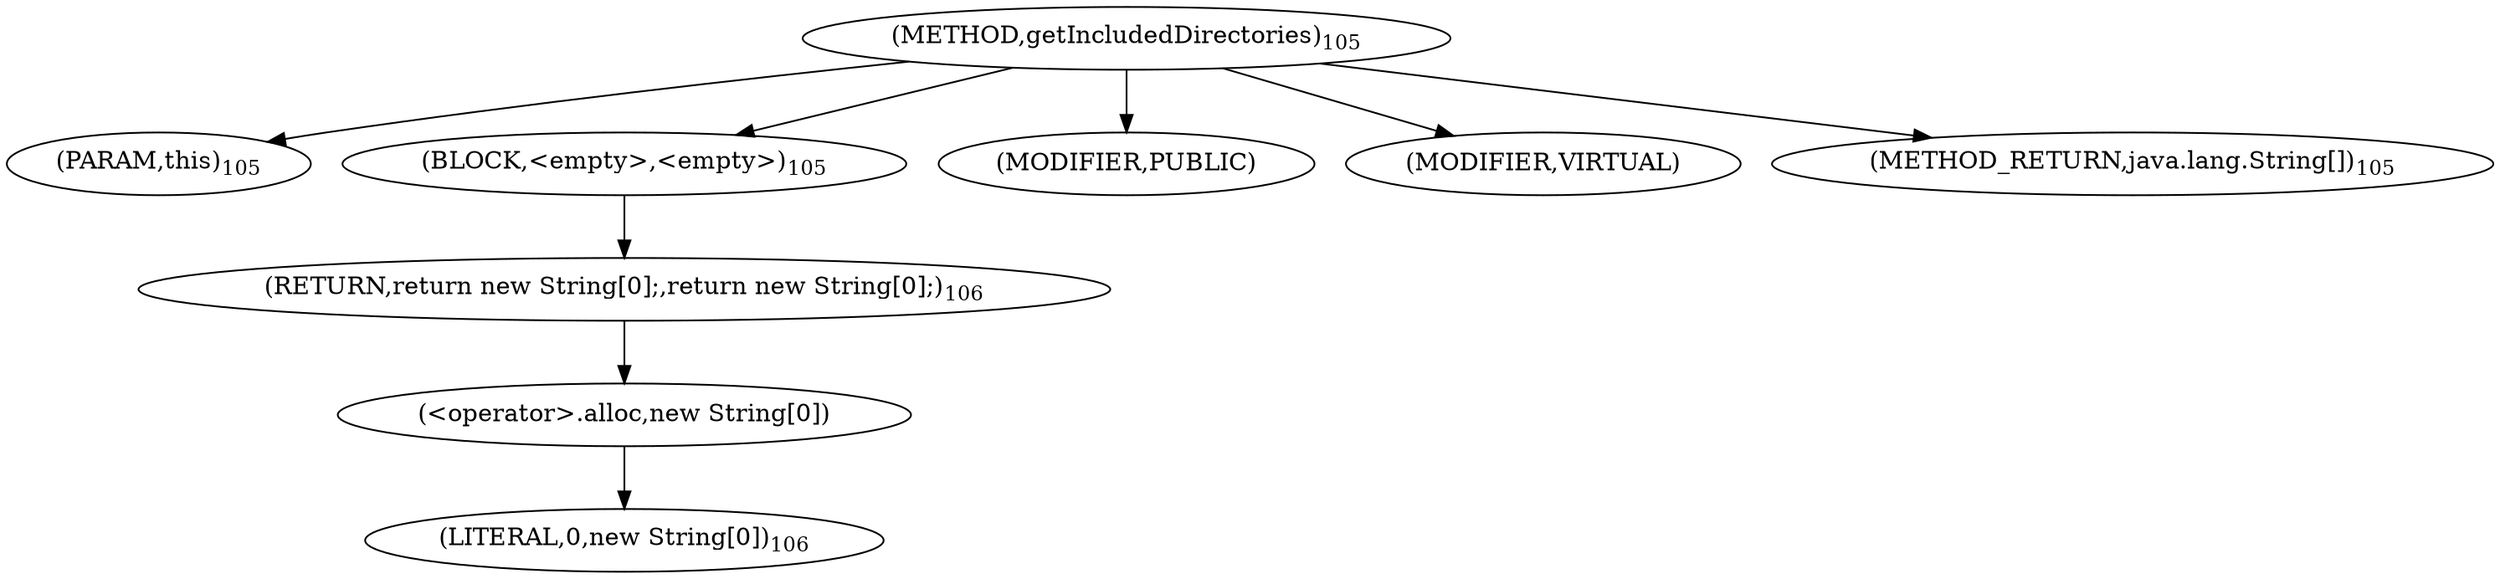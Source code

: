 digraph "getIncludedDirectories" {  
"49" [label = <(METHOD,getIncludedDirectories)<SUB>105</SUB>> ]
"50" [label = <(PARAM,this)<SUB>105</SUB>> ]
"51" [label = <(BLOCK,&lt;empty&gt;,&lt;empty&gt;)<SUB>105</SUB>> ]
"52" [label = <(RETURN,return new String[0];,return new String[0];)<SUB>106</SUB>> ]
"53" [label = <(&lt;operator&gt;.alloc,new String[0])> ]
"54" [label = <(LITERAL,0,new String[0])<SUB>106</SUB>> ]
"55" [label = <(MODIFIER,PUBLIC)> ]
"56" [label = <(MODIFIER,VIRTUAL)> ]
"57" [label = <(METHOD_RETURN,java.lang.String[])<SUB>105</SUB>> ]
  "49" -> "50" 
  "49" -> "51" 
  "49" -> "55" 
  "49" -> "56" 
  "49" -> "57" 
  "51" -> "52" 
  "52" -> "53" 
  "53" -> "54" 
}
